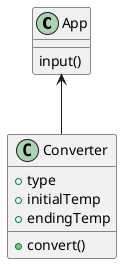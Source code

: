 @startuml

class App
{
    'original degree amount, and type
    input()
}
App<--Converter
class Converter
{
    + type
    + initialTemp
    + endingTemp
    + convert()
}
@enduml